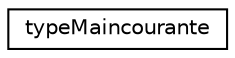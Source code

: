 digraph "Graphical Class Hierarchy"
{
 // LATEX_PDF_SIZE
  edge [fontname="Helvetica",fontsize="10",labelfontname="Helvetica",labelfontsize="10"];
  node [fontname="Helvetica",fontsize="10",shape=record];
  rankdir="LR";
  Node0 [label="typeMaincourante",height=0.2,width=0.4,color="black", fillcolor="white", style="filled",URL="$structtype_maincourante.html",tooltip=" "];
}
